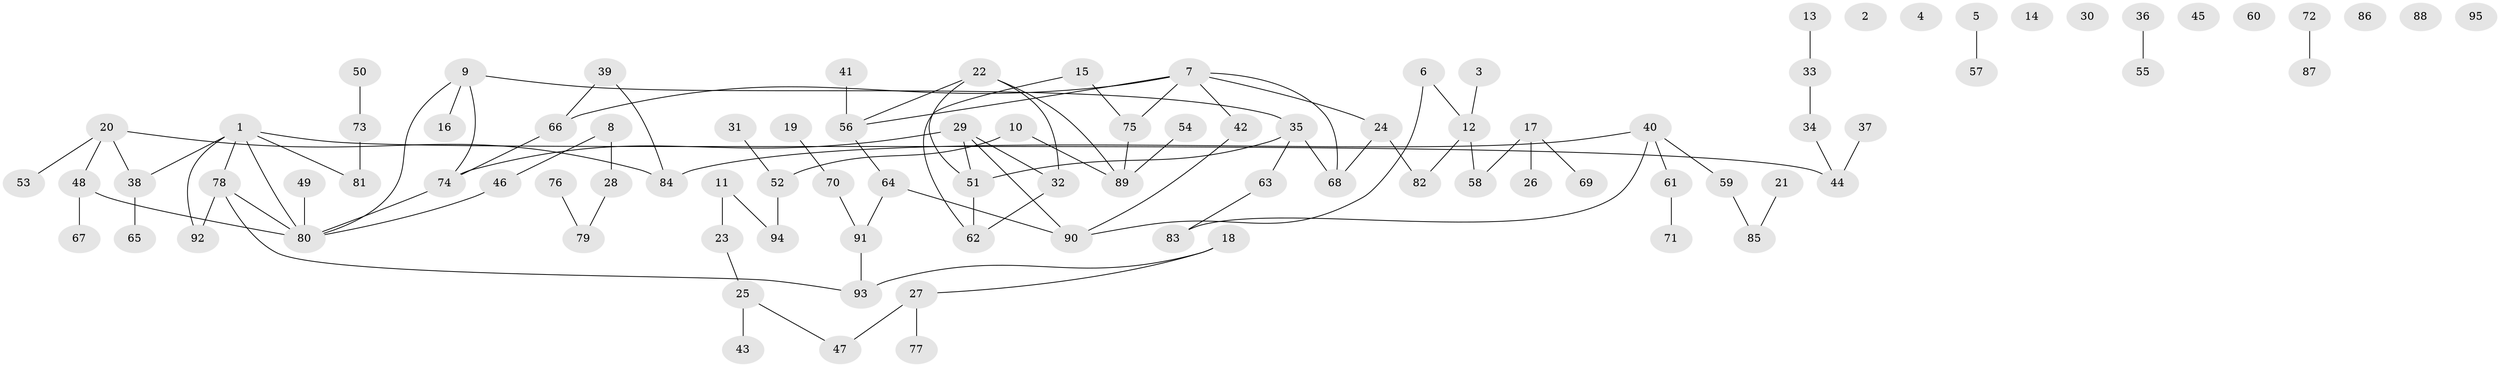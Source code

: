 // Generated by graph-tools (version 1.1) at 2025/40/03/09/25 04:40:01]
// undirected, 95 vertices, 101 edges
graph export_dot {
graph [start="1"]
  node [color=gray90,style=filled];
  1;
  2;
  3;
  4;
  5;
  6;
  7;
  8;
  9;
  10;
  11;
  12;
  13;
  14;
  15;
  16;
  17;
  18;
  19;
  20;
  21;
  22;
  23;
  24;
  25;
  26;
  27;
  28;
  29;
  30;
  31;
  32;
  33;
  34;
  35;
  36;
  37;
  38;
  39;
  40;
  41;
  42;
  43;
  44;
  45;
  46;
  47;
  48;
  49;
  50;
  51;
  52;
  53;
  54;
  55;
  56;
  57;
  58;
  59;
  60;
  61;
  62;
  63;
  64;
  65;
  66;
  67;
  68;
  69;
  70;
  71;
  72;
  73;
  74;
  75;
  76;
  77;
  78;
  79;
  80;
  81;
  82;
  83;
  84;
  85;
  86;
  87;
  88;
  89;
  90;
  91;
  92;
  93;
  94;
  95;
  1 -- 38;
  1 -- 44;
  1 -- 78;
  1 -- 80;
  1 -- 81;
  1 -- 92;
  3 -- 12;
  5 -- 57;
  6 -- 12;
  6 -- 90;
  7 -- 24;
  7 -- 42;
  7 -- 56;
  7 -- 66;
  7 -- 68;
  7 -- 75;
  8 -- 28;
  8 -- 46;
  9 -- 16;
  9 -- 35;
  9 -- 74;
  9 -- 80;
  10 -- 52;
  10 -- 89;
  11 -- 23;
  11 -- 94;
  12 -- 58;
  12 -- 82;
  13 -- 33;
  15 -- 62;
  15 -- 75;
  17 -- 26;
  17 -- 58;
  17 -- 69;
  18 -- 27;
  18 -- 93;
  19 -- 70;
  20 -- 38;
  20 -- 48;
  20 -- 53;
  20 -- 84;
  21 -- 85;
  22 -- 32;
  22 -- 51;
  22 -- 56;
  22 -- 89;
  23 -- 25;
  24 -- 68;
  24 -- 82;
  25 -- 43;
  25 -- 47;
  27 -- 47;
  27 -- 77;
  28 -- 79;
  29 -- 32;
  29 -- 51;
  29 -- 74;
  29 -- 90;
  31 -- 52;
  32 -- 62;
  33 -- 34;
  34 -- 44;
  35 -- 51;
  35 -- 63;
  35 -- 68;
  36 -- 55;
  37 -- 44;
  38 -- 65;
  39 -- 66;
  39 -- 84;
  40 -- 59;
  40 -- 61;
  40 -- 83;
  40 -- 84;
  41 -- 56;
  42 -- 90;
  46 -- 80;
  48 -- 67;
  48 -- 80;
  49 -- 80;
  50 -- 73;
  51 -- 62;
  52 -- 94;
  54 -- 89;
  56 -- 64;
  59 -- 85;
  61 -- 71;
  63 -- 83;
  64 -- 90;
  64 -- 91;
  66 -- 74;
  70 -- 91;
  72 -- 87;
  73 -- 81;
  74 -- 80;
  75 -- 89;
  76 -- 79;
  78 -- 80;
  78 -- 92;
  78 -- 93;
  91 -- 93;
}
